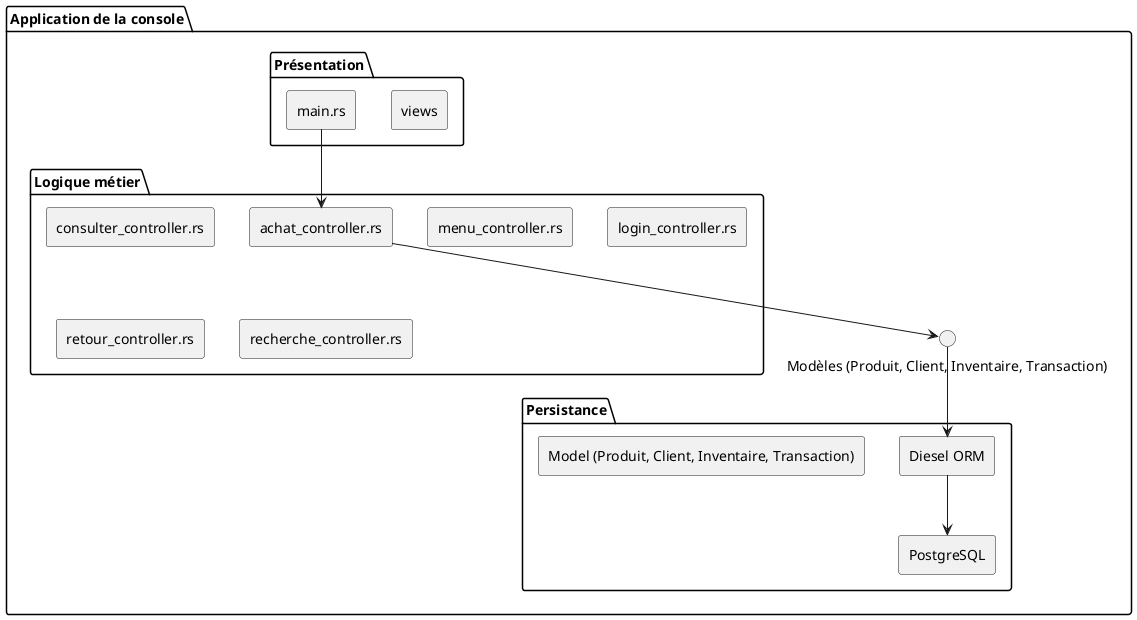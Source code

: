 @startuml
skinparam componentStyle rectangle

package "Application de la console" {

  package "Présentation" {
    component "views"
    component "main.rs"
  }

  package "Logique métier" {
    component "achat_controller.rs"
    component "consulter_controller.rs"
    component "menu_controller.rs"
    component "login_controller.rs"
    component "retour_controller.rs"
    component "recherche_controller.rs"
  }

  package "Persistance" {
    component "Diesel ORM"
    component "PostgreSQL"
    component "Model (Produit, Client, Inventaire, Transaction)"
  }

  "main.rs" --> "achat_controller.rs"
  "achat_controller.rs" --> "Modèles (Produit, Client, Inventaire, Transaction)"
  "Modèles (Produit, Client, Inventaire, Transaction)" --> "Diesel ORM"
  "Diesel ORM" --> "PostgreSQL"
}

@enduml

